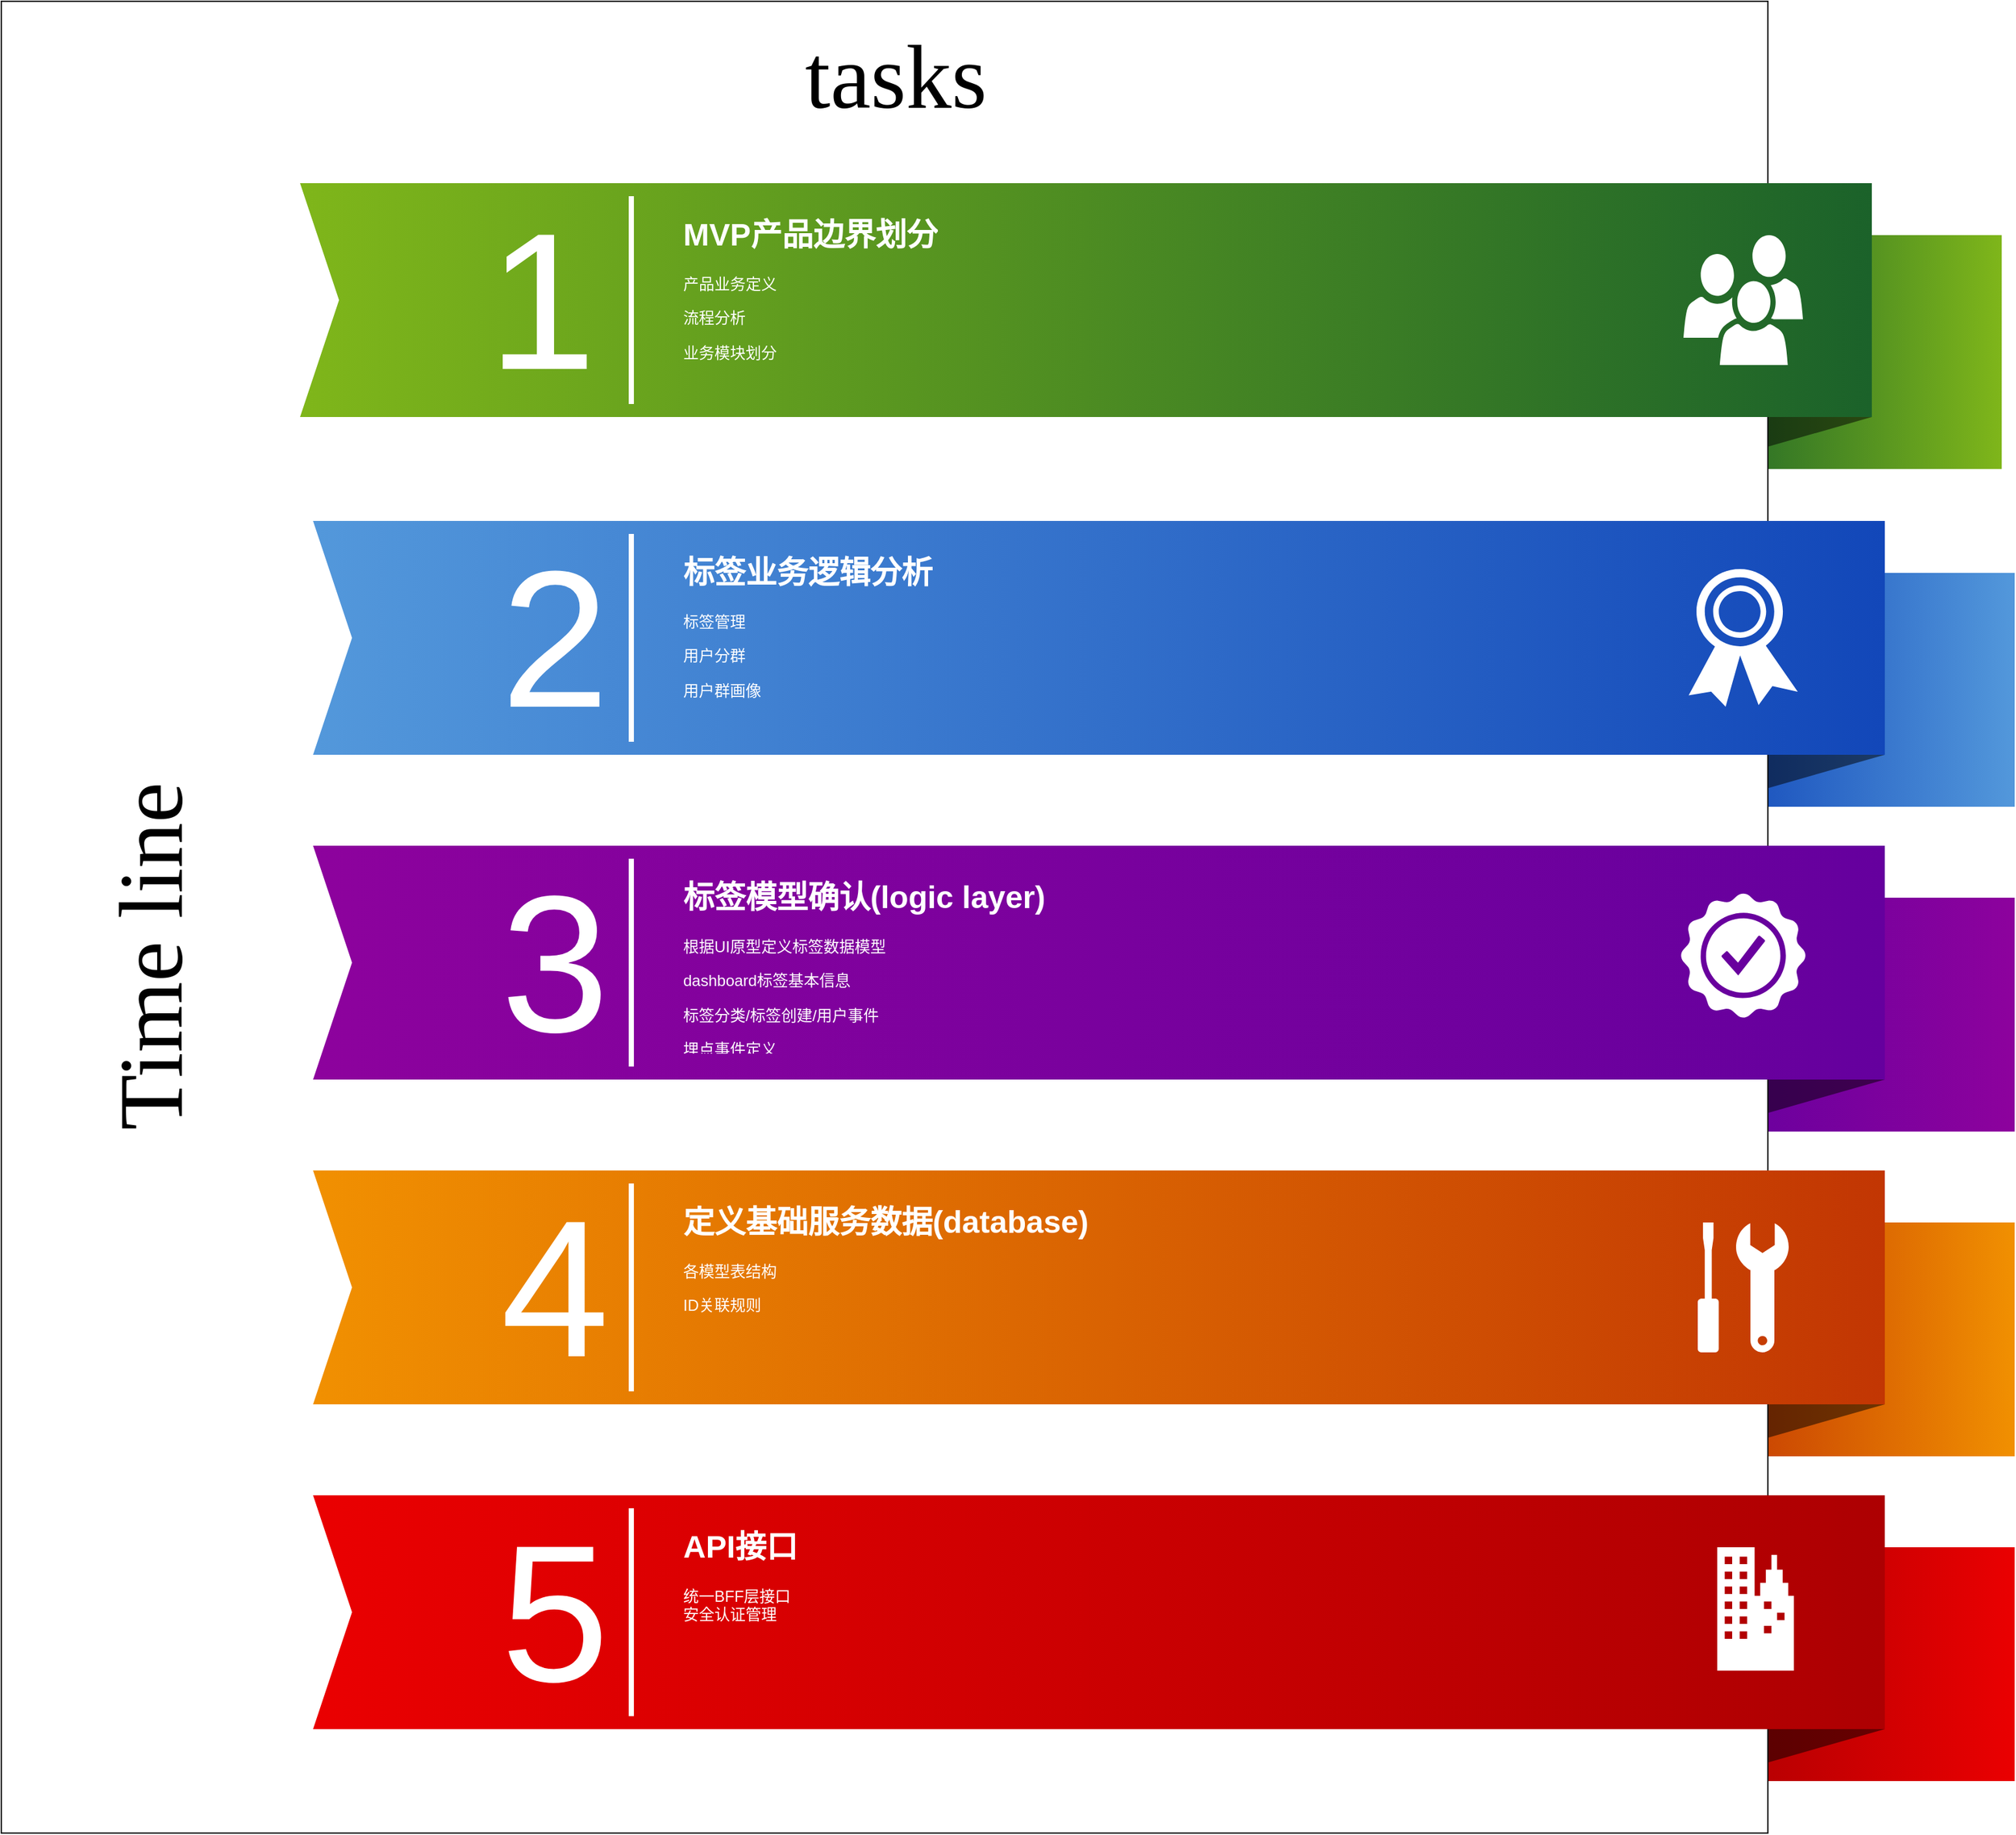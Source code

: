 <mxfile version="14.2.9" type="github">
  <diagram name="Page-1" id="1622d65d-c77d-c4b6-e0e7-3c11208c8684">
    <mxGraphModel dx="2322" dy="1552" grid="0" gridSize="10" guides="1" tooltips="1" connect="1" arrows="1" fold="1" page="1" pageScale="1.5" pageWidth="1169" pageHeight="826" background="#ffffff" math="0" shadow="0">
      <root>
        <mxCell id="0" style=";html=1;" />
        <mxCell id="1" style=";html=1;" parent="0" />
        <mxCell id="869962fe87da545-3" value="" style="whiteSpace=wrap;html=1;rounded=0;shadow=0;dashed=0;strokeWidth=1;fontFamily=Tahoma;fontSize=10;fontColor=#FFFFFF;strokeColor=none;fillColor=#7FB61A;gradientColor=#1B622A;gradientDirection=west;" parent="1" vertex="1">
          <mxGeometry x="1360" y="210" width="240" height="180" as="geometry" />
        </mxCell>
        <mxCell id="869962fe87da545-4" value="" style="verticalLabelPosition=bottom;verticalAlign=top;html=1;strokeWidth=1;shape=mxgraph.basic.orthogonal_triangle;rounded=0;shadow=0;dashed=0;fontFamily=Tahoma;fontSize=10;fontColor=#FFFFFF;flipV=1;fillColor=#000000;strokeColor=none;opacity=50;" parent="1" vertex="1">
          <mxGeometry x="1360" y="350" width="140" height="40" as="geometry" />
        </mxCell>
        <mxCell id="869962fe87da545-6" value="" style="whiteSpace=wrap;html=1;rounded=0;shadow=0;dashed=0;strokeWidth=1;fontFamily=Tahoma;fontSize=10;fontColor=#FFFFFF;strokeColor=none;fillColor=#5398DB;gradientColor=#1247B9;gradientDirection=west;" parent="1" vertex="1">
          <mxGeometry x="1370" y="470" width="240" height="180" as="geometry" />
        </mxCell>
        <mxCell id="869962fe87da545-7" value="" style="verticalLabelPosition=bottom;verticalAlign=top;html=1;strokeWidth=1;shape=mxgraph.basic.orthogonal_triangle;rounded=0;shadow=0;dashed=0;fontFamily=Tahoma;fontSize=10;fontColor=#FFFFFF;flipV=1;fillColor=#000000;strokeColor=none;opacity=50;" parent="1" vertex="1">
          <mxGeometry x="1370" y="610" width="140" height="40" as="geometry" />
        </mxCell>
        <mxCell id="869962fe87da545-9" value="" style="whiteSpace=wrap;html=1;rounded=0;shadow=0;dashed=0;strokeWidth=1;fontFamily=Tahoma;fontSize=10;fontColor=#FFFFFF;strokeColor=none;fillColor=#8D029D;gradientColor=#65009E;gradientDirection=west;" parent="1" vertex="1">
          <mxGeometry x="1370" y="720" width="240" height="180" as="geometry" />
        </mxCell>
        <mxCell id="869962fe87da545-10" value="" style="verticalLabelPosition=bottom;verticalAlign=top;html=1;strokeWidth=1;shape=mxgraph.basic.orthogonal_triangle;rounded=0;shadow=0;dashed=0;fontFamily=Tahoma;fontSize=10;fontColor=#FFFFFF;flipV=1;fillColor=#000000;strokeColor=none;opacity=50;" parent="1" vertex="1">
          <mxGeometry x="1370" y="860" width="140" height="40" as="geometry" />
        </mxCell>
        <mxCell id="869962fe87da545-12" value="" style="whiteSpace=wrap;html=1;rounded=0;shadow=0;dashed=0;strokeWidth=1;fontFamily=Tahoma;fontSize=10;fontColor=#FFFFFF;strokeColor=none;fillColor=#F19001;gradientColor=#C23603;gradientDirection=west;" parent="1" vertex="1">
          <mxGeometry x="1370" y="970" width="240" height="180" as="geometry" />
        </mxCell>
        <mxCell id="869962fe87da545-13" value="" style="verticalLabelPosition=bottom;verticalAlign=top;html=1;strokeWidth=1;shape=mxgraph.basic.orthogonal_triangle;rounded=0;shadow=0;dashed=0;fontFamily=Tahoma;fontSize=10;fontColor=#FFFFFF;flipV=1;fillColor=#000000;strokeColor=none;opacity=50;" parent="1" vertex="1">
          <mxGeometry x="1370" y="1110" width="140" height="40" as="geometry" />
        </mxCell>
        <mxCell id="869962fe87da545-15" value="" style="whiteSpace=wrap;html=1;rounded=0;shadow=0;dashed=0;strokeWidth=1;fontFamily=Tahoma;fontSize=10;fontColor=#FFFFFF;strokeColor=none;fillColor=#EA0001;gradientColor=#AD0002;gradientDirection=west;" parent="1" vertex="1">
          <mxGeometry x="1370" y="1220" width="240" height="180" as="geometry" />
        </mxCell>
        <mxCell id="869962fe87da545-16" value="" style="verticalLabelPosition=bottom;verticalAlign=top;html=1;strokeWidth=1;shape=mxgraph.basic.orthogonal_triangle;rounded=0;shadow=0;dashed=0;fontFamily=Tahoma;fontSize=10;fontColor=#FFFFFF;flipV=1;fillColor=#000000;strokeColor=none;opacity=50;" parent="1" vertex="1">
          <mxGeometry x="1370" y="1360" width="140" height="40" as="geometry" />
        </mxCell>
        <mxCell id="869962fe87da545-5" value="&amp;nbsp;tasks" style="whiteSpace=wrap;html=1;rounded=0;shadow=0;dashed=0;strokeWidth=1;fontFamily=Verdana;fontSize=70;verticalAlign=top;spacingTop=10;" parent="1" vertex="1">
          <mxGeometry x="60" y="30" width="1360" height="1410" as="geometry" />
        </mxCell>
        <mxCell id="869962fe87da545-2" value="" style="html=1;shadow=0;dashed=0;align=center;verticalAlign=middle;shape=mxgraph.arrows2.arrow;dy=0;dx=0;notch=30;rounded=0;strokeColor=none;strokeWidth=1;fillColor=#7FB61A;fontFamily=Tahoma;fontSize=10;fontColor=#FFFFFF;gradientColor=#1B622A;gradientDirection=east;" parent="1" vertex="1">
          <mxGeometry x="290" y="170" width="1210" height="180" as="geometry" />
        </mxCell>
        <mxCell id="869962fe87da545-8" value="" style="html=1;shadow=0;dashed=0;align=center;verticalAlign=middle;shape=mxgraph.arrows2.arrow;dy=0;dx=0;notch=30;rounded=0;strokeColor=none;strokeWidth=1;fillColor=#5398DB;fontFamily=Tahoma;fontSize=10;fontColor=#FFFFFF;gradientColor=#1247B9;gradientDirection=east;" parent="1" vertex="1">
          <mxGeometry x="300" y="430" width="1210" height="180" as="geometry" />
        </mxCell>
        <mxCell id="869962fe87da545-11" value="" style="html=1;shadow=0;dashed=0;align=center;verticalAlign=middle;shape=mxgraph.arrows2.arrow;dy=0;dx=0;notch=30;rounded=0;strokeColor=none;strokeWidth=1;fillColor=#8D029D;fontFamily=Tahoma;fontSize=10;fontColor=#FFFFFF;gradientColor=#65009E;gradientDirection=east;" parent="1" vertex="1">
          <mxGeometry x="300" y="680" width="1210" height="180" as="geometry" />
        </mxCell>
        <mxCell id="869962fe87da545-14" value="" style="html=1;shadow=0;dashed=0;align=center;verticalAlign=middle;shape=mxgraph.arrows2.arrow;dy=0;dx=0;notch=30;rounded=0;strokeColor=none;strokeWidth=1;fillColor=#F19001;fontFamily=Tahoma;fontSize=10;fontColor=#FFFFFF;gradientColor=#C23603;gradientDirection=east;" parent="1" vertex="1">
          <mxGeometry x="300" y="930" width="1210" height="180" as="geometry" />
        </mxCell>
        <mxCell id="869962fe87da545-17" value="" style="html=1;shadow=0;dashed=0;align=center;verticalAlign=middle;shape=mxgraph.arrows2.arrow;dy=0;dx=0;notch=30;rounded=0;strokeColor=none;strokeWidth=1;fillColor=#EA0001;fontFamily=Tahoma;fontSize=10;fontColor=#FFFFFF;gradientColor=#AD0002;gradientDirection=east;" parent="1" vertex="1">
          <mxGeometry x="300" y="1180" width="1210" height="180" as="geometry" />
        </mxCell>
        <mxCell id="869962fe87da545-18" value="Time line" style="text;html=1;strokeColor=none;fillColor=none;align=center;verticalAlign=middle;whiteSpace=wrap;rounded=0;shadow=0;dashed=0;fontFamily=Verdana;fontSize=70;horizontal=0;" parent="1" vertex="1">
          <mxGeometry x="110" y="170" width="130" height="1190" as="geometry" />
        </mxCell>
        <mxCell id="869962fe87da545-19" value="1" style="text;html=1;strokeColor=none;fillColor=none;align=right;verticalAlign=middle;whiteSpace=wrap;rounded=0;shadow=0;dashed=0;fontFamily=Helvetica;fontSize=150;fontColor=#FFFFFF;" parent="1" vertex="1">
          <mxGeometry x="320" y="170" width="200" height="180" as="geometry" />
        </mxCell>
        <mxCell id="869962fe87da545-20" value="2" style="text;html=1;strokeColor=none;fillColor=none;align=right;verticalAlign=middle;whiteSpace=wrap;rounded=0;shadow=0;dashed=0;fontFamily=Helvetica;fontSize=150;fontColor=#FFFFFF;" parent="1" vertex="1">
          <mxGeometry x="330" y="430" width="200" height="180" as="geometry" />
        </mxCell>
        <mxCell id="869962fe87da545-21" value="3" style="text;html=1;strokeColor=none;fillColor=none;align=right;verticalAlign=middle;whiteSpace=wrap;rounded=0;shadow=0;dashed=0;fontFamily=Helvetica;fontSize=150;fontColor=#FFFFFF;" parent="1" vertex="1">
          <mxGeometry x="330" y="680" width="200" height="180" as="geometry" />
        </mxCell>
        <mxCell id="869962fe87da545-22" value="4" style="text;html=1;strokeColor=none;fillColor=none;align=right;verticalAlign=middle;whiteSpace=wrap;rounded=0;shadow=0;dashed=0;fontFamily=Helvetica;fontSize=150;fontColor=#FFFFFF;" parent="1" vertex="1">
          <mxGeometry x="330" y="930" width="200" height="180" as="geometry" />
        </mxCell>
        <mxCell id="869962fe87da545-23" value="5" style="text;html=1;strokeColor=none;fillColor=none;align=right;verticalAlign=middle;whiteSpace=wrap;rounded=0;shadow=0;dashed=0;fontFamily=Helvetica;fontSize=150;fontColor=#FFFFFF;" parent="1" vertex="1">
          <mxGeometry x="330" y="1180" width="200" height="180" as="geometry" />
        </mxCell>
        <mxCell id="869962fe87da545-24" value="" style="line;strokeWidth=4;direction=south;html=1;rounded=0;shadow=0;dashed=0;fillColor=none;gradientColor=#AD0002;fontFamily=Helvetica;fontSize=150;fontColor=#FFFFFF;align=right;strokeColor=#FFFFFF;" parent="1" vertex="1">
          <mxGeometry x="540" y="180" width="10" height="160" as="geometry" />
        </mxCell>
        <mxCell id="869962fe87da545-25" value="" style="line;strokeWidth=4;direction=south;html=1;rounded=0;shadow=0;dashed=0;fillColor=none;gradientColor=#AD0002;fontFamily=Helvetica;fontSize=150;fontColor=#FFFFFF;align=right;strokeColor=#FFFFFF;" parent="1" vertex="1">
          <mxGeometry x="540" y="440" width="10" height="160" as="geometry" />
        </mxCell>
        <mxCell id="869962fe87da545-26" value="" style="line;strokeWidth=4;direction=south;html=1;rounded=0;shadow=0;dashed=0;fillColor=none;gradientColor=#AD0002;fontFamily=Helvetica;fontSize=150;fontColor=#FFFFFF;align=right;strokeColor=#FFFFFF;" parent="1" vertex="1">
          <mxGeometry x="540" y="690" width="10" height="160" as="geometry" />
        </mxCell>
        <mxCell id="869962fe87da545-27" value="" style="line;strokeWidth=4;direction=south;html=1;rounded=0;shadow=0;dashed=0;fillColor=none;gradientColor=#AD0002;fontFamily=Helvetica;fontSize=150;fontColor=#FFFFFF;align=right;strokeColor=#FFFFFF;" parent="1" vertex="1">
          <mxGeometry x="540" y="940" width="10" height="160" as="geometry" />
        </mxCell>
        <mxCell id="869962fe87da545-28" value="" style="line;strokeWidth=4;direction=south;html=1;rounded=0;shadow=0;dashed=0;fillColor=none;gradientColor=#AD0002;fontFamily=Helvetica;fontSize=150;fontColor=#FFFFFF;align=right;strokeColor=#FFFFFF;" parent="1" vertex="1">
          <mxGeometry x="540" y="1190" width="10" height="160" as="geometry" />
        </mxCell>
        <mxCell id="869962fe87da545-29" value="&lt;h1&gt;MVP产品边界划分&lt;/h1&gt;&lt;p&gt;产品业务定义&lt;/p&gt;&lt;p&gt;流程分析&lt;/p&gt;&lt;p&gt;业务模块划分&lt;/p&gt;&lt;p&gt;&lt;br&gt;&lt;/p&gt;" style="text;html=1;strokeColor=none;fillColor=none;spacing=5;spacingTop=-20;whiteSpace=wrap;overflow=hidden;rounded=0;shadow=0;dashed=0;fontFamily=Helvetica;fontSize=12;fontColor=#FFFFFF;align=left;" parent="1" vertex="1">
          <mxGeometry x="580" y="190" width="670" height="140" as="geometry" />
        </mxCell>
        <mxCell id="869962fe87da545-30" value="&lt;h1&gt;标签业务逻辑分析&lt;/h1&gt;&lt;p&gt;标签管理&lt;/p&gt;&lt;p&gt;用户分群&lt;/p&gt;&lt;p&gt;用户群画像&lt;/p&gt;&lt;p&gt;&lt;br&gt;&lt;/p&gt;" style="text;html=1;strokeColor=none;fillColor=none;spacing=5;spacingTop=-20;whiteSpace=wrap;overflow=hidden;rounded=0;shadow=0;dashed=0;fontFamily=Helvetica;fontSize=12;fontColor=#FFFFFF;align=left;" parent="1" vertex="1">
          <mxGeometry x="580" y="450" width="670" height="140" as="geometry" />
        </mxCell>
        <mxCell id="869962fe87da545-31" value="&lt;h1&gt;标签模型确认(logic layer)&lt;/h1&gt;&lt;h1&gt;&lt;p style=&quot;font-size: 12px ; font-weight: normal&quot;&gt;根据UI原型定义标签数据模型&lt;/p&gt;&lt;p style=&quot;font-size: 12px ; font-weight: normal&quot;&gt;dashboard标签基本信息&lt;/p&gt;&lt;p style=&quot;font-size: 12px ; font-weight: normal&quot;&gt;标签分类/标签创建/用户事件&lt;/p&gt;&lt;p style=&quot;font-size: 12px ; font-weight: normal&quot;&gt;埋点事件定义&lt;br&gt;&lt;/p&gt;&lt;/h1&gt;" style="text;html=1;strokeColor=none;fillColor=none;spacing=5;spacingTop=-20;whiteSpace=wrap;overflow=hidden;rounded=0;shadow=0;dashed=0;fontFamily=Helvetica;fontSize=12;fontColor=#FFFFFF;align=left;" parent="1" vertex="1">
          <mxGeometry x="580" y="700" width="670" height="140" as="geometry" />
        </mxCell>
        <mxCell id="869962fe87da545-32" value="&lt;h1&gt;定义基础服务数据(database)&lt;/h1&gt;&lt;p&gt;各模型表结构&lt;/p&gt;&lt;p&gt;ID关联规则&lt;/p&gt;&lt;p&gt;&lt;br&gt;&lt;/p&gt;" style="text;html=1;strokeColor=none;fillColor=none;spacing=5;spacingTop=-20;whiteSpace=wrap;overflow=hidden;rounded=0;shadow=0;dashed=0;fontFamily=Helvetica;fontSize=12;fontColor=#FFFFFF;align=left;" parent="1" vertex="1">
          <mxGeometry x="580" y="950" width="670" height="140" as="geometry" />
        </mxCell>
        <mxCell id="869962fe87da545-33" value="&lt;h1&gt;API接口&lt;/h1&gt;&lt;div&gt;统一BFF层接口&lt;/div&gt;&lt;div&gt;安全认证管理&lt;/div&gt;" style="text;html=1;strokeColor=none;fillColor=none;spacing=5;spacingTop=-20;whiteSpace=wrap;overflow=hidden;rounded=0;shadow=0;dashed=0;fontFamily=Helvetica;fontSize=12;fontColor=#FFFFFF;align=left;" parent="1" vertex="1">
          <mxGeometry x="580" y="1200" width="670" height="140" as="geometry" />
        </mxCell>
        <mxCell id="869962fe87da545-34" value="" style="shadow=0;dashed=0;html=1;strokeColor=none;fillColor=#FFFFFF;labelPosition=center;verticalLabelPosition=bottom;verticalAlign=top;shape=mxgraph.office.users.users;rounded=0;fontFamily=Helvetica;fontSize=12;fontColor=#FFFFFF;align=left;" parent="1" vertex="1">
          <mxGeometry x="1355.0" y="210" width="92" height="100" as="geometry" />
        </mxCell>
        <mxCell id="869962fe87da545-35" value="" style="shadow=0;dashed=0;html=1;strokeColor=none;fillColor=#FFFFFF;labelPosition=center;verticalLabelPosition=bottom;verticalAlign=top;shape=mxgraph.office.security.token;rounded=0;fontFamily=Helvetica;fontSize=12;fontColor=#FFFFFF;align=left;" parent="1" vertex="1">
          <mxGeometry x="1359.0" y="467" width="84" height="106" as="geometry" />
        </mxCell>
        <mxCell id="869962fe87da545-36" value="" style="shadow=0;dashed=0;html=1;strokeColor=none;fillColor=#FFFFFF;labelPosition=center;verticalLabelPosition=bottom;verticalAlign=top;shape=mxgraph.office.concepts.best_practices;rounded=0;fontFamily=Helvetica;fontSize=12;fontColor=#FFFFFF;align=left;" parent="1" vertex="1">
          <mxGeometry x="1352.5" y="716" width="97" height="97" as="geometry" />
        </mxCell>
        <mxCell id="869962fe87da545-37" value="" style="shadow=0;dashed=0;html=1;strokeColor=none;fillColor=#FFFFFF;labelPosition=center;verticalLabelPosition=bottom;verticalAlign=top;shape=mxgraph.office.concepts.maintenance;rounded=0;fontFamily=Helvetica;fontSize=12;fontColor=#FFFFFF;align=left;" parent="1" vertex="1">
          <mxGeometry x="1366" y="970" width="70" height="100" as="geometry" />
        </mxCell>
        <mxCell id="869962fe87da545-38" value="" style="shadow=0;dashed=0;html=1;strokeColor=none;fillColor=#FFFFFF;labelPosition=center;verticalLabelPosition=bottom;verticalAlign=top;shape=mxgraph.office.concepts.on_premises;rounded=0;fontFamily=Helvetica;fontSize=12;fontColor=#FFFFFF;align=left;" parent="1" vertex="1">
          <mxGeometry x="1381" y="1220" width="59" height="95" as="geometry" />
        </mxCell>
      </root>
    </mxGraphModel>
  </diagram>
</mxfile>
